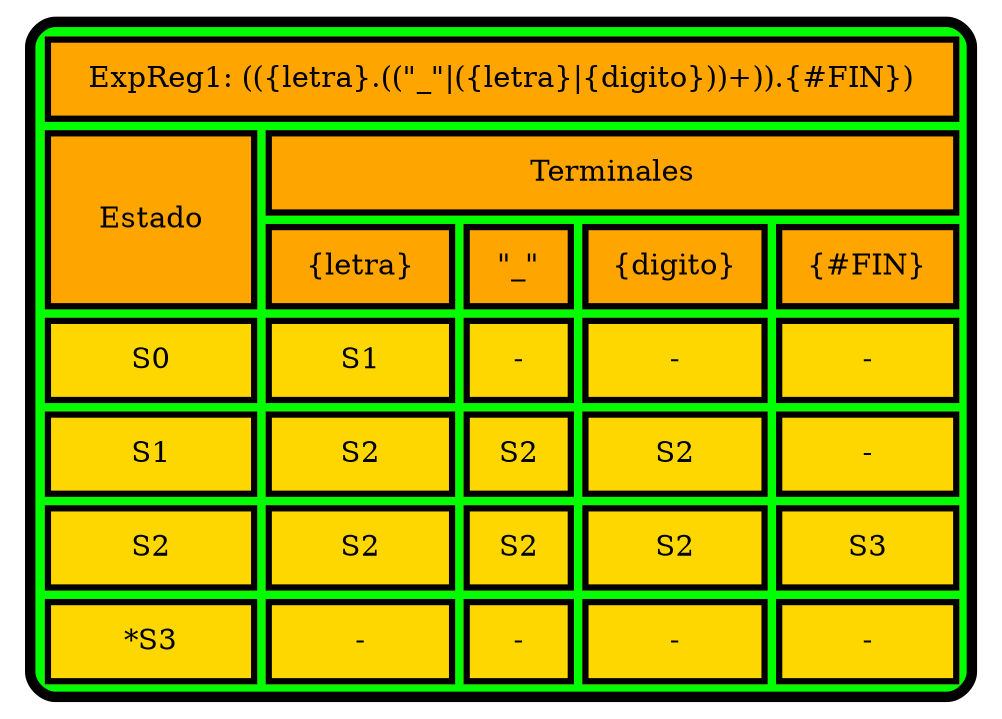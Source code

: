 digraph G { 
label=<
<TABLE border="5" cellspacing="4" cellpadding="10" style="rounded" bgcolor="green" gradientangle="315">
<TR>
<TD border="3"  colspan="5" bgcolor="orange">ExpReg1: (({letra}.(("_"|({letra}|{digito}))+)).{#FIN})</TD>
</TR>
<TR>
<TD border="3"  rowspan="2" bgcolor="orange">Estado</TD>
<TD border="3"  colspan="4" bgcolor="orange">Terminales</TD>
</TR>
<TR>
<TD border="3" bgcolor="orange">{letra}</TD>
<TD border="3" bgcolor="orange">"_"</TD>
<TD border="3" bgcolor="orange">{digito}</TD>
<TD border="3" bgcolor="orange">{#FIN}</TD>
</TR>
<TR>
<TD border="3"  bgcolor="gold">S0</TD><TD border="3" bgcolor="gold">S1</TD>
<TD border="3" bgcolor="gold">-</TD>
<TD border="3" bgcolor="gold">-</TD>
<TD border="3" bgcolor="gold">-</TD>
</TR>
<TR>
<TD border="3"  bgcolor="gold">S1</TD><TD border="3" bgcolor="gold">S2</TD>
<TD border="3" bgcolor="gold">S2</TD>
<TD border="3" bgcolor="gold">S2</TD>
<TD border="3" bgcolor="gold">-</TD>
</TR>
<TR>
<TD border="3"  bgcolor="gold">S2</TD><TD border="3" bgcolor="gold">S2</TD>
<TD border="3" bgcolor="gold">S2</TD>
<TD border="3" bgcolor="gold">S2</TD>
<TD border="3" bgcolor="gold">S3</TD>
</TR>
<TR>
<TD border="3"  bgcolor="gold">*S3</TD><TD border="3" bgcolor="gold">-</TD>
<TD border="3" bgcolor="gold">-</TD>
<TD border="3" bgcolor="gold">-</TD>
<TD border="3" bgcolor="gold">-</TD>
</TR>
</TABLE>>


}